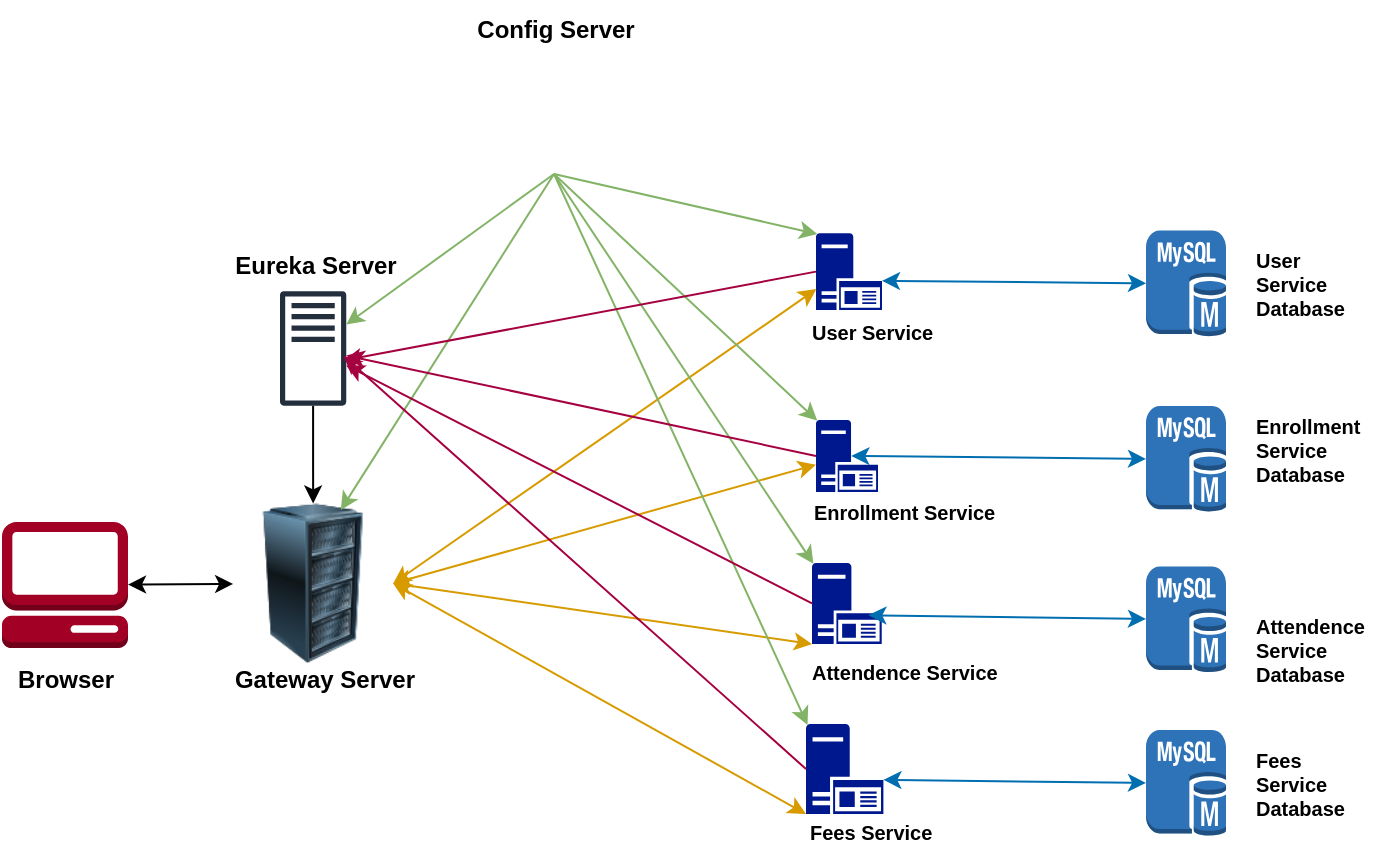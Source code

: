 <mxfile version="24.7.6">
  <diagram name="Page-1" id="mgC9e5qjmAwoKRIY1v-7">
    <mxGraphModel dx="1030" dy="522" grid="1" gridSize="10" guides="1" tooltips="1" connect="1" arrows="1" fold="1" page="1" pageScale="1" pageWidth="827" pageHeight="1169" math="0" shadow="0">
      <root>
        <mxCell id="0" />
        <mxCell id="1" parent="0" />
        <mxCell id="By6zcme9NYei71oMtfFU-1" value="" style="outlineConnect=0;dashed=0;verticalLabelPosition=bottom;verticalAlign=top;align=center;html=1;shape=mxgraph.aws3.management_console;rounded=1;fillColor=#a20025;strokeColor=#6F0000;fontColor=#ffffff;" vertex="1" parent="1">
          <mxGeometry x="95" y="266" width="63" height="63" as="geometry" />
        </mxCell>
        <mxCell id="By6zcme9NYei71oMtfFU-10" value="Gateway Server" style="text;html=1;align=center;verticalAlign=middle;whiteSpace=wrap;rounded=0;fontStyle=1" vertex="1" parent="1">
          <mxGeometry x="206.88" y="330" width="98.75" height="30" as="geometry" />
        </mxCell>
        <mxCell id="By6zcme9NYei71oMtfFU-11" value="&lt;b&gt;Browser&lt;/b&gt;" style="text;html=1;align=center;verticalAlign=middle;whiteSpace=wrap;rounded=0;" vertex="1" parent="1">
          <mxGeometry x="96.5" y="330" width="60" height="30" as="geometry" />
        </mxCell>
        <mxCell id="By6zcme9NYei71oMtfFU-12" value="" style="shape=image;html=1;verticalAlign=top;verticalLabelPosition=bottom;labelBackgroundColor=#ffffff;imageAspect=0;aspect=fixed;image=https://cdn2.iconfinder.com/data/icons/gnomeicontheme/48x48/apps/gnome-server-config.png;rounded=1;" vertex="1" parent="1">
          <mxGeometry x="340" y="30" width="62" height="62" as="geometry" />
        </mxCell>
        <mxCell id="By6zcme9NYei71oMtfFU-13" value="Config Server" style="text;html=1;align=center;verticalAlign=middle;whiteSpace=wrap;rounded=0;fontStyle=1;" vertex="1" parent="1">
          <mxGeometry x="317" y="5" width="110" height="30" as="geometry" />
        </mxCell>
        <mxCell id="By6zcme9NYei71oMtfFU-38" style="edgeStyle=orthogonalEdgeStyle;rounded=1;orthogonalLoop=1;jettySize=auto;html=1;entryX=0.5;entryY=0;entryDx=0;entryDy=0;" edge="1" parent="1" source="By6zcme9NYei71oMtfFU-15" target="By6zcme9NYei71oMtfFU-33">
          <mxGeometry relative="1" as="geometry" />
        </mxCell>
        <mxCell id="By6zcme9NYei71oMtfFU-15" value="" style="sketch=0;outlineConnect=0;fontColor=#232F3E;gradientColor=none;fillColor=#232F3D;strokeColor=none;dashed=0;verticalLabelPosition=bottom;verticalAlign=top;align=center;html=1;fontSize=12;fontStyle=0;aspect=fixed;pointerEvents=1;shape=mxgraph.aws4.traditional_server;rounded=1;" vertex="1" parent="1">
          <mxGeometry x="234" y="150.52" width="33.13" height="57.43" as="geometry" />
        </mxCell>
        <mxCell id="By6zcme9NYei71oMtfFU-16" value="Eureka Server" style="text;html=1;align=center;verticalAlign=middle;whiteSpace=wrap;rounded=0;fontStyle=1" vertex="1" parent="1">
          <mxGeometry x="198.13" y="122.57" width="107.5" height="30" as="geometry" />
        </mxCell>
        <mxCell id="By6zcme9NYei71oMtfFU-23" value="" style="sketch=0;aspect=fixed;pointerEvents=1;shadow=0;dashed=0;html=1;strokeColor=none;labelPosition=center;verticalLabelPosition=bottom;verticalAlign=top;align=center;fillColor=#00188D;shape=mxgraph.mscae.enterprise.application_server2;rounded=1;" vertex="1" parent="1">
          <mxGeometry x="502" y="121.63" width="33" height="38.37" as="geometry" />
        </mxCell>
        <mxCell id="By6zcme9NYei71oMtfFU-24" value="" style="sketch=0;aspect=fixed;pointerEvents=1;shadow=0;dashed=0;html=1;strokeColor=none;labelPosition=center;verticalLabelPosition=bottom;verticalAlign=top;align=center;fillColor=#00188D;shape=mxgraph.mscae.enterprise.application_server2;rounded=1;" vertex="1" parent="1">
          <mxGeometry x="502" y="214.95" width="31" height="36.05" as="geometry" />
        </mxCell>
        <mxCell id="By6zcme9NYei71oMtfFU-25" value="" style="sketch=0;aspect=fixed;pointerEvents=1;shadow=0;dashed=0;html=1;strokeColor=none;labelPosition=center;verticalLabelPosition=bottom;verticalAlign=top;align=center;fillColor=#00188D;shape=mxgraph.mscae.enterprise.application_server2;rounded=1;" vertex="1" parent="1">
          <mxGeometry x="500" y="286.47" width="34.86" height="40.53" as="geometry" />
        </mxCell>
        <mxCell id="By6zcme9NYei71oMtfFU-26" value="User&amp;nbsp;&lt;span style=&quot;background-color: initial;&quot;&gt;Service&lt;/span&gt;" style="text;html=1;align=left;verticalAlign=middle;whiteSpace=wrap;rounded=0;fontStyle=1;fontSize=10;" vertex="1" parent="1">
          <mxGeometry x="498" y="162" width="110" height="18" as="geometry" />
        </mxCell>
        <mxCell id="By6zcme9NYei71oMtfFU-27" value="Enrollment Service" style="text;html=1;align=left;verticalAlign=middle;whiteSpace=wrap;rounded=0;fontStyle=1;fontSize=10;" vertex="1" parent="1">
          <mxGeometry x="499" y="251" width="110" height="19" as="geometry" />
        </mxCell>
        <mxCell id="By6zcme9NYei71oMtfFU-28" value="Attendence Service" style="text;html=1;align=left;verticalAlign=middle;whiteSpace=wrap;rounded=0;fontStyle=1;fontSize=10;" vertex="1" parent="1">
          <mxGeometry x="498" y="331" width="110" height="19" as="geometry" />
        </mxCell>
        <mxCell id="By6zcme9NYei71oMtfFU-29" value="Fees&amp;nbsp;&lt;span style=&quot;background-color: initial;&quot;&gt;Service&lt;/span&gt;" style="text;html=1;align=left;verticalAlign=middle;whiteSpace=wrap;rounded=0;fontStyle=1;fontSize=10;" vertex="1" parent="1">
          <mxGeometry x="497" y="412" width="110" height="18" as="geometry" />
        </mxCell>
        <mxCell id="By6zcme9NYei71oMtfFU-30" value="" style="sketch=0;aspect=fixed;pointerEvents=1;shadow=0;dashed=0;html=1;strokeColor=none;labelPosition=center;verticalLabelPosition=bottom;verticalAlign=top;align=center;fillColor=#00188D;shape=mxgraph.mscae.enterprise.application_server2;rounded=1;" vertex="1" parent="1">
          <mxGeometry x="497" y="367" width="38.7" height="45" as="geometry" />
        </mxCell>
        <mxCell id="By6zcme9NYei71oMtfFU-33" value="" style="image;html=1;image=img/lib/clip_art/computers/Server_Rack_128x128.png;rounded=1;" vertex="1" parent="1">
          <mxGeometry x="210.57" y="256.74" width="80" height="80" as="geometry" />
        </mxCell>
        <mxCell id="By6zcme9NYei71oMtfFU-34" value="" style="endArrow=classic;startArrow=classic;html=1;rounded=1;entryX=0.005;entryY=0.728;entryDx=0;entryDy=0;entryPerimeter=0;exitX=1;exitY=0.5;exitDx=0;exitDy=0;fillColor=#ffe6cc;strokeColor=#d79b00;" edge="1" parent="1" source="By6zcme9NYei71oMtfFU-33" target="By6zcme9NYei71oMtfFU-23">
          <mxGeometry width="50" height="50" relative="1" as="geometry">
            <mxPoint x="300" y="280" as="sourcePoint" />
            <mxPoint x="350" y="230" as="targetPoint" />
          </mxGeometry>
        </mxCell>
        <mxCell id="By6zcme9NYei71oMtfFU-35" value="" style="endArrow=classic;startArrow=classic;html=1;rounded=1;entryX=0;entryY=1;entryDx=0;entryDy=0;entryPerimeter=0;exitX=1;exitY=0.5;exitDx=0;exitDy=0;fillColor=#ffe6cc;strokeColor=#d79b00;" edge="1" parent="1" source="By6zcme9NYei71oMtfFU-33" target="By6zcme9NYei71oMtfFU-30">
          <mxGeometry width="50" height="50" relative="1" as="geometry">
            <mxPoint x="300" y="280" as="sourcePoint" />
            <mxPoint x="350" y="230" as="targetPoint" />
          </mxGeometry>
        </mxCell>
        <mxCell id="By6zcme9NYei71oMtfFU-36" value="" style="endArrow=classic;startArrow=classic;html=1;rounded=1;entryX=0;entryY=1;entryDx=0;entryDy=0;entryPerimeter=0;exitX=1;exitY=0.5;exitDx=0;exitDy=0;fillColor=#ffe6cc;strokeColor=#d79b00;" edge="1" parent="1" source="By6zcme9NYei71oMtfFU-33" target="By6zcme9NYei71oMtfFU-25">
          <mxGeometry width="50" height="50" relative="1" as="geometry">
            <mxPoint x="300" y="280" as="sourcePoint" />
            <mxPoint x="350" y="230" as="targetPoint" />
          </mxGeometry>
        </mxCell>
        <mxCell id="By6zcme9NYei71oMtfFU-37" value="" style="endArrow=classic;startArrow=classic;html=1;rounded=1;exitX=1;exitY=0.5;exitDx=0;exitDy=0;fillColor=#ffe6cc;strokeColor=#d79b00;" edge="1" parent="1" source="By6zcme9NYei71oMtfFU-33" target="By6zcme9NYei71oMtfFU-24">
          <mxGeometry width="50" height="50" relative="1" as="geometry">
            <mxPoint x="300" y="280" as="sourcePoint" />
            <mxPoint x="350" y="230" as="targetPoint" />
          </mxGeometry>
        </mxCell>
        <mxCell id="By6zcme9NYei71oMtfFU-41" value="" style="endArrow=classic;html=1;rounded=1;exitX=0.5;exitY=1;exitDx=0;exitDy=0;fillColor=#d5e8d4;strokeColor=#82b366;" edge="1" parent="1" source="By6zcme9NYei71oMtfFU-12" target="By6zcme9NYei71oMtfFU-15">
          <mxGeometry width="50" height="50" relative="1" as="geometry">
            <mxPoint x="300" y="200" as="sourcePoint" />
            <mxPoint x="350" y="150" as="targetPoint" />
          </mxGeometry>
        </mxCell>
        <mxCell id="By6zcme9NYei71oMtfFU-44" value="" style="endArrow=classic;html=1;rounded=1;exitX=0.5;exitY=1;exitDx=0;exitDy=0;entryX=0.02;entryY=0.01;entryDx=0;entryDy=0;entryPerimeter=0;fillColor=#d5e8d4;strokeColor=#82b366;" edge="1" parent="1" source="By6zcme9NYei71oMtfFU-12" target="By6zcme9NYei71oMtfFU-30">
          <mxGeometry width="50" height="50" relative="1" as="geometry">
            <mxPoint x="300" y="200" as="sourcePoint" />
            <mxPoint x="350" y="150" as="targetPoint" />
          </mxGeometry>
        </mxCell>
        <mxCell id="By6zcme9NYei71oMtfFU-45" value="" style="endArrow=classic;html=1;rounded=1;exitX=0.5;exitY=1;exitDx=0;exitDy=0;entryX=0.02;entryY=0.01;entryDx=0;entryDy=0;entryPerimeter=0;fillColor=#d5e8d4;strokeColor=#82b366;" edge="1" parent="1" source="By6zcme9NYei71oMtfFU-12" target="By6zcme9NYei71oMtfFU-25">
          <mxGeometry width="50" height="50" relative="1" as="geometry">
            <mxPoint x="300" y="200" as="sourcePoint" />
            <mxPoint x="350" y="150" as="targetPoint" />
          </mxGeometry>
        </mxCell>
        <mxCell id="By6zcme9NYei71oMtfFU-46" value="" style="endArrow=classic;html=1;rounded=1;exitX=0.5;exitY=1;exitDx=0;exitDy=0;entryX=0.02;entryY=0.01;entryDx=0;entryDy=0;entryPerimeter=0;fillColor=#d5e8d4;strokeColor=#82b366;" edge="1" parent="1" source="By6zcme9NYei71oMtfFU-12" target="By6zcme9NYei71oMtfFU-24">
          <mxGeometry width="50" height="50" relative="1" as="geometry">
            <mxPoint x="580" y="117.57" as="sourcePoint" />
            <mxPoint x="630" y="67.57" as="targetPoint" />
          </mxGeometry>
        </mxCell>
        <mxCell id="By6zcme9NYei71oMtfFU-47" value="" style="endArrow=classic;html=1;rounded=1;exitX=0.5;exitY=1;exitDx=0;exitDy=0;entryX=0.02;entryY=0.01;entryDx=0;entryDy=0;entryPerimeter=0;fillColor=#d5e8d4;strokeColor=#82b366;" edge="1" parent="1" source="By6zcme9NYei71oMtfFU-12" target="By6zcme9NYei71oMtfFU-23">
          <mxGeometry width="50" height="50" relative="1" as="geometry">
            <mxPoint x="590" y="92" as="sourcePoint" />
            <mxPoint x="640" y="42" as="targetPoint" />
          </mxGeometry>
        </mxCell>
        <mxCell id="By6zcme9NYei71oMtfFU-48" value="" style="endArrow=classic;html=1;rounded=1;entryX=0.673;entryY=0.04;entryDx=0;entryDy=0;entryPerimeter=0;exitX=0.5;exitY=1;exitDx=0;exitDy=0;fillColor=#d5e8d4;strokeColor=#82b366;" edge="1" parent="1" source="By6zcme9NYei71oMtfFU-12" target="By6zcme9NYei71oMtfFU-33">
          <mxGeometry width="50" height="50" relative="1" as="geometry">
            <mxPoint x="350" y="190" as="sourcePoint" />
            <mxPoint x="400" y="140" as="targetPoint" />
          </mxGeometry>
        </mxCell>
        <mxCell id="By6zcme9NYei71oMtfFU-51" value="&lt;span style=&quot;font-size: 10px;&quot;&gt;User&lt;/span&gt;&lt;div style=&quot;font-size: 10px;&quot;&gt;&lt;span style=&quot;font-size: 10px;&quot;&gt;Service&lt;/span&gt;&lt;/div&gt;&lt;div style=&quot;font-size: 10px;&quot;&gt;&lt;span style=&quot;font-size: 10px;&quot;&gt;Database&lt;/span&gt;&lt;/div&gt;" style="text;html=1;align=left;verticalAlign=middle;whiteSpace=wrap;rounded=0;fontSize=10;fontStyle=1" vertex="1" parent="1">
          <mxGeometry x="720" y="132" width="60" height="30" as="geometry" />
        </mxCell>
        <mxCell id="By6zcme9NYei71oMtfFU-52" value="" style="endArrow=classic;startArrow=classic;html=1;rounded=1;entryX=1;entryY=0.62;entryDx=0;entryDy=0;entryPerimeter=0;fillColor=#1ba1e2;strokeColor=#006EAF;" edge="1" parent="1" source="By6zcme9NYei71oMtfFU-70" target="By6zcme9NYei71oMtfFU-23">
          <mxGeometry width="50" height="50" relative="1" as="geometry">
            <mxPoint x="710" y="266" as="sourcePoint" />
            <mxPoint x="350" y="250" as="targetPoint" />
          </mxGeometry>
        </mxCell>
        <mxCell id="By6zcme9NYei71oMtfFU-53" value="" style="endArrow=classic;startArrow=classic;html=1;rounded=1;entryX=0.57;entryY=0.5;entryDx=0;entryDy=0;entryPerimeter=0;exitX=0;exitY=0.5;exitDx=0;exitDy=0;exitPerimeter=0;fillColor=#1ba1e2;strokeColor=#006EAF;" edge="1" parent="1" source="By6zcme9NYei71oMtfFU-69" target="By6zcme9NYei71oMtfFU-24">
          <mxGeometry width="50" height="50" relative="1" as="geometry">
            <mxPoint x="710" y="266" as="sourcePoint" />
            <mxPoint x="350" y="250" as="targetPoint" />
          </mxGeometry>
        </mxCell>
        <mxCell id="By6zcme9NYei71oMtfFU-54" value="" style="endArrow=classic;startArrow=classic;html=1;rounded=1;entryX=0.809;entryY=0.645;entryDx=0;entryDy=0;entryPerimeter=0;fillColor=#1ba1e2;strokeColor=#006EAF;" edge="1" parent="1" source="By6zcme9NYei71oMtfFU-67" target="By6zcme9NYei71oMtfFU-25">
          <mxGeometry width="50" height="50" relative="1" as="geometry">
            <mxPoint x="710" y="266" as="sourcePoint" />
            <mxPoint x="350" y="250" as="targetPoint" />
          </mxGeometry>
        </mxCell>
        <mxCell id="By6zcme9NYei71oMtfFU-55" value="" style="endArrow=classic;startArrow=classic;html=1;rounded=1;entryX=1;entryY=0.62;entryDx=0;entryDy=0;entryPerimeter=0;exitX=0;exitY=0.5;exitDx=0;exitDy=0;exitPerimeter=0;fillColor=#1ba1e2;strokeColor=#006EAF;" edge="1" parent="1" source="By6zcme9NYei71oMtfFU-63" target="By6zcme9NYei71oMtfFU-30">
          <mxGeometry width="50" height="50" relative="1" as="geometry">
            <mxPoint x="710" y="246" as="sourcePoint" />
            <mxPoint x="350" y="230" as="targetPoint" />
          </mxGeometry>
        </mxCell>
        <mxCell id="By6zcme9NYei71oMtfFU-56" value="" style="endArrow=classic;html=1;rounded=1;exitX=0;exitY=0.5;exitDx=0;exitDy=0;exitPerimeter=0;fillColor=#d80073;strokeColor=#A50040;entryX=0.962;entryY=0.604;entryDx=0;entryDy=0;entryPerimeter=0;" edge="1" parent="1" source="By6zcme9NYei71oMtfFU-23" target="By6zcme9NYei71oMtfFU-15">
          <mxGeometry width="50" height="50" relative="1" as="geometry">
            <mxPoint x="300" y="200" as="sourcePoint" />
            <mxPoint x="270" y="190" as="targetPoint" />
          </mxGeometry>
        </mxCell>
        <mxCell id="By6zcme9NYei71oMtfFU-58" value="" style="endArrow=classic;html=1;rounded=1;exitX=0;exitY=0.5;exitDx=0;exitDy=0;exitPerimeter=0;fillColor=#d80073;strokeColor=#A50040;entryX=0.962;entryY=0.566;entryDx=0;entryDy=0;entryPerimeter=0;" edge="1" parent="1" source="By6zcme9NYei71oMtfFU-30" target="By6zcme9NYei71oMtfFU-15">
          <mxGeometry width="50" height="50" relative="1" as="geometry">
            <mxPoint x="300" y="200" as="sourcePoint" />
            <mxPoint x="240" y="190" as="targetPoint" />
          </mxGeometry>
        </mxCell>
        <mxCell id="By6zcme9NYei71oMtfFU-59" value="" style="endArrow=classic;html=1;rounded=1;exitX=0;exitY=0.5;exitDx=0;exitDy=0;exitPerimeter=0;fillColor=#d80073;strokeColor=#A50040;" edge="1" parent="1" source="By6zcme9NYei71oMtfFU-25" target="By6zcme9NYei71oMtfFU-15">
          <mxGeometry width="50" height="50" relative="1" as="geometry">
            <mxPoint x="300" y="200" as="sourcePoint" />
            <mxPoint x="270" y="190" as="targetPoint" />
          </mxGeometry>
        </mxCell>
        <mxCell id="By6zcme9NYei71oMtfFU-60" value="" style="endArrow=classic;html=1;rounded=1;exitX=0;exitY=0.5;exitDx=0;exitDy=0;exitPerimeter=0;fillColor=#d80073;strokeColor=#A50040;" edge="1" parent="1" source="By6zcme9NYei71oMtfFU-24" target="By6zcme9NYei71oMtfFU-15">
          <mxGeometry width="50" height="50" relative="1" as="geometry">
            <mxPoint x="300" y="200" as="sourcePoint" />
            <mxPoint x="350" y="150" as="targetPoint" />
          </mxGeometry>
        </mxCell>
        <mxCell id="By6zcme9NYei71oMtfFU-61" value="" style="endArrow=classic;startArrow=classic;html=1;rounded=1;" edge="1" parent="1" source="By6zcme9NYei71oMtfFU-1" target="By6zcme9NYei71oMtfFU-33">
          <mxGeometry width="50" height="50" relative="1" as="geometry">
            <mxPoint x="300" y="300" as="sourcePoint" />
            <mxPoint x="350" y="250" as="targetPoint" />
          </mxGeometry>
        </mxCell>
        <mxCell id="By6zcme9NYei71oMtfFU-63" value="" style="outlineConnect=0;dashed=0;verticalLabelPosition=bottom;verticalAlign=top;align=center;html=1;shape=mxgraph.aws3.mysql_db_instance;fillColor=#2E73B8;gradientColor=none;rounded=1;" vertex="1" parent="1">
          <mxGeometry x="667" y="370" width="40" height="53" as="geometry" />
        </mxCell>
        <mxCell id="By6zcme9NYei71oMtfFU-67" value="" style="outlineConnect=0;dashed=0;verticalLabelPosition=bottom;verticalAlign=top;align=center;html=1;shape=mxgraph.aws3.mysql_db_instance;fillColor=#2E73B8;gradientColor=none;rounded=1;" vertex="1" parent="1">
          <mxGeometry x="667" y="288.24" width="40" height="53" as="geometry" />
        </mxCell>
        <mxCell id="By6zcme9NYei71oMtfFU-69" value="" style="outlineConnect=0;dashed=0;verticalLabelPosition=bottom;verticalAlign=top;align=center;html=1;shape=mxgraph.aws3.mysql_db_instance;fillColor=#2E73B8;gradientColor=none;rounded=1;" vertex="1" parent="1">
          <mxGeometry x="667" y="207.95" width="40" height="53" as="geometry" />
        </mxCell>
        <mxCell id="By6zcme9NYei71oMtfFU-70" value="" style="outlineConnect=0;dashed=0;verticalLabelPosition=bottom;verticalAlign=top;align=center;html=1;shape=mxgraph.aws3.mysql_db_instance;fillColor=#2E73B8;gradientColor=none;rounded=1;" vertex="1" parent="1">
          <mxGeometry x="667" y="120.31" width="40" height="53" as="geometry" />
        </mxCell>
        <mxCell id="By6zcme9NYei71oMtfFU-71" value="&lt;span style=&quot;font-size: 10px;&quot;&gt;Enrollment&lt;/span&gt;&lt;br style=&quot;font-size: 10px;&quot;&gt;&lt;div style=&quot;font-size: 10px;&quot;&gt;&lt;span style=&quot;font-size: 10px;&quot;&gt;Service&lt;/span&gt;&lt;/div&gt;&lt;div style=&quot;font-size: 10px;&quot;&gt;&lt;span style=&quot;font-size: 10px;&quot;&gt;Database&lt;/span&gt;&lt;/div&gt;" style="text;html=1;align=left;verticalAlign=middle;whiteSpace=wrap;rounded=0;fontSize=10;fontStyle=1" vertex="1" parent="1">
          <mxGeometry x="720" y="214.95" width="60" height="30" as="geometry" />
        </mxCell>
        <mxCell id="By6zcme9NYei71oMtfFU-72" value="&lt;span style=&quot;font-size: 10px;&quot;&gt;Attendence&lt;/span&gt;&lt;br style=&quot;font-size: 10px;&quot;&gt;&lt;div style=&quot;font-size: 10px;&quot;&gt;&lt;span style=&quot;font-size: 10px;&quot;&gt;Service&lt;/span&gt;&lt;/div&gt;&lt;div style=&quot;font-size: 10px;&quot;&gt;&lt;span style=&quot;font-size: 10px;&quot;&gt;Database&lt;/span&gt;&lt;/div&gt;" style="text;html=1;align=left;verticalAlign=middle;whiteSpace=wrap;rounded=0;fontSize=10;fontStyle=1" vertex="1" parent="1">
          <mxGeometry x="720" y="314.74" width="60" height="30" as="geometry" />
        </mxCell>
        <mxCell id="By6zcme9NYei71oMtfFU-73" value="&lt;span style=&quot;font-size: 10px;&quot;&gt;Fees&lt;/span&gt;&lt;br style=&quot;font-size: 10px;&quot;&gt;&lt;div style=&quot;font-size: 10px;&quot;&gt;&lt;span style=&quot;font-size: 10px;&quot;&gt;Service&lt;/span&gt;&lt;/div&gt;&lt;div style=&quot;font-size: 10px;&quot;&gt;&lt;span style=&quot;font-size: 10px;&quot;&gt;Database&lt;/span&gt;&lt;/div&gt;" style="text;html=1;align=left;verticalAlign=middle;whiteSpace=wrap;rounded=0;fontSize=10;fontStyle=1" vertex="1" parent="1">
          <mxGeometry x="720" y="381.5" width="60" height="30" as="geometry" />
        </mxCell>
      </root>
    </mxGraphModel>
  </diagram>
</mxfile>
